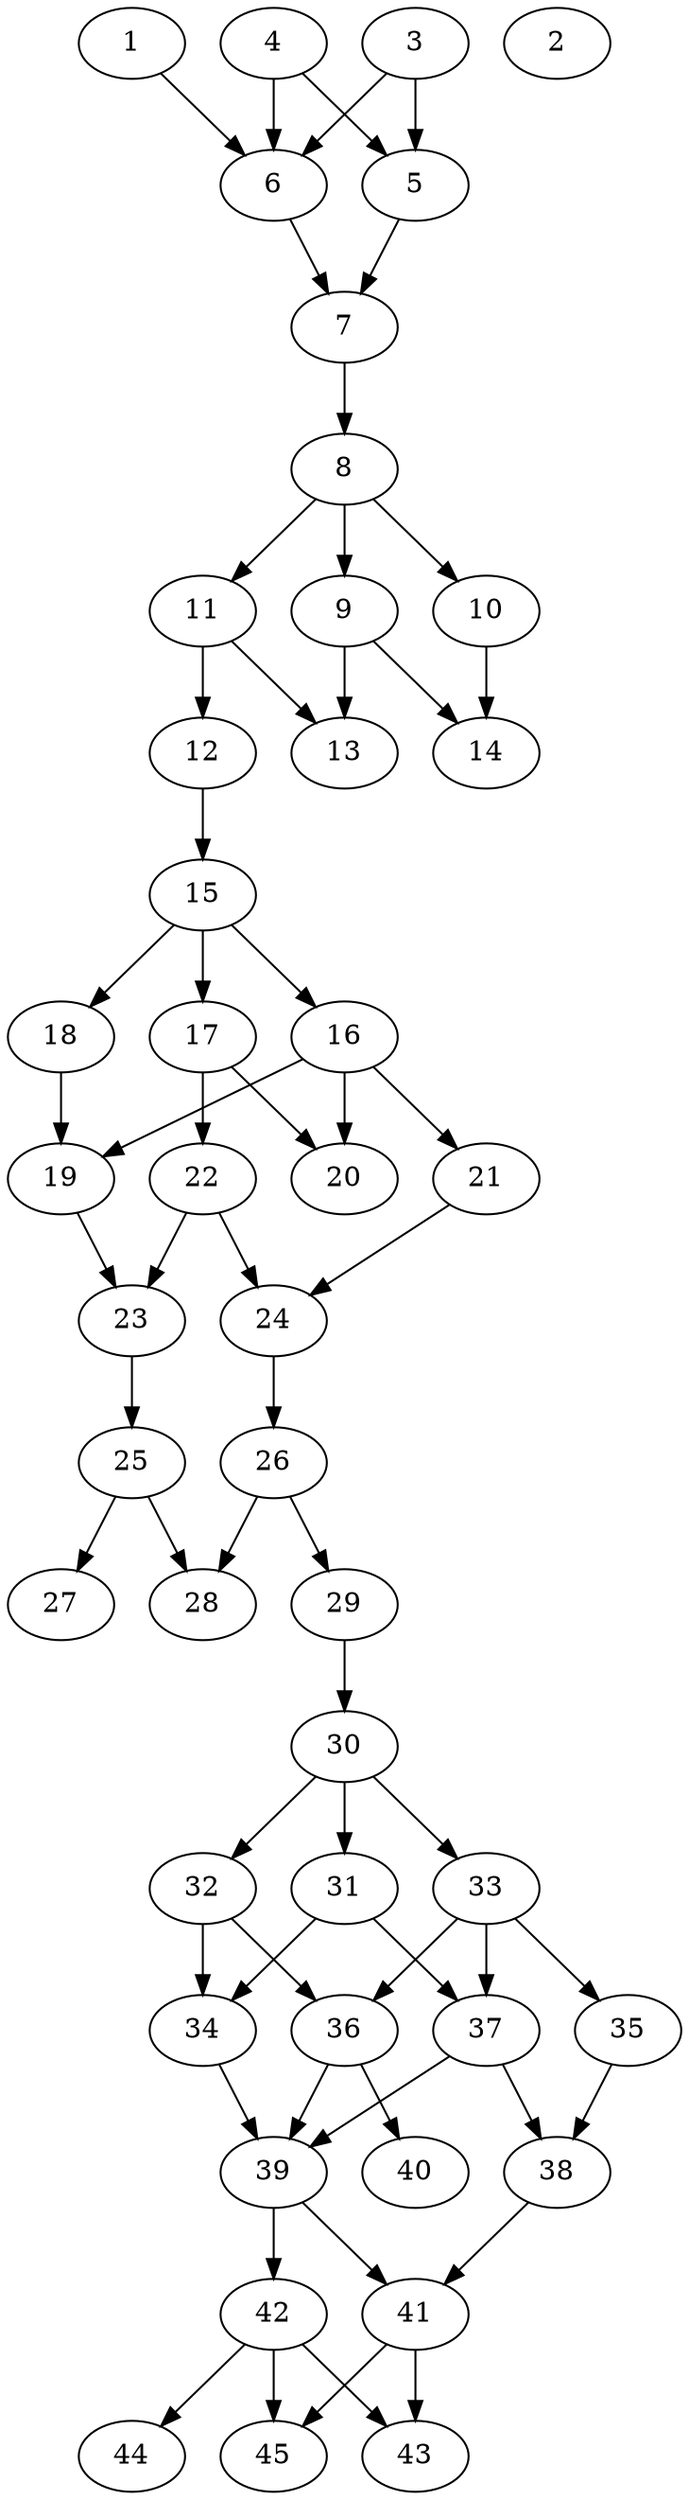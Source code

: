 // DAG automatically generated by daggen at Thu Oct  3 14:07:23 2019
// ./daggen --dot -n 45 --ccr 0.3 --fat 0.3 --regular 0.5 --density 0.6 --mindata 5242880 --maxdata 52428800 
digraph G {
  1 [size="133300907", alpha="0.11", expect_size="39990272"] 
  1 -> 6 [size ="39990272"]
  2 [size="128368640", alpha="0.04", expect_size="38510592"] 
  3 [size="58245120", alpha="0.05", expect_size="17473536"] 
  3 -> 5 [size ="17473536"]
  3 -> 6 [size ="17473536"]
  4 [size="107550720", alpha="0.11", expect_size="32265216"] 
  4 -> 5 [size ="32265216"]
  4 -> 6 [size ="32265216"]
  5 [size="25815040", alpha="0.16", expect_size="7744512"] 
  5 -> 7 [size ="7744512"]
  6 [size="32508587", alpha="0.10", expect_size="9752576"] 
  6 -> 7 [size ="9752576"]
  7 [size="126057813", alpha="0.05", expect_size="37817344"] 
  7 -> 8 [size ="37817344"]
  8 [size="103840427", alpha="0.09", expect_size="31152128"] 
  8 -> 9 [size ="31152128"]
  8 -> 10 [size ="31152128"]
  8 -> 11 [size ="31152128"]
  9 [size="63822507", alpha="0.00", expect_size="19146752"] 
  9 -> 13 [size ="19146752"]
  9 -> 14 [size ="19146752"]
  10 [size="40734720", alpha="0.07", expect_size="12220416"] 
  10 -> 14 [size ="12220416"]
  11 [size="166901760", alpha="0.01", expect_size="50070528"] 
  11 -> 12 [size ="50070528"]
  11 -> 13 [size ="50070528"]
  12 [size="99549867", alpha="0.08", expect_size="29864960"] 
  12 -> 15 [size ="29864960"]
  13 [size="128829440", alpha="0.18", expect_size="38648832"] 
  14 [size="166430720", alpha="0.07", expect_size="49929216"] 
  15 [size="96017067", alpha="0.15", expect_size="28805120"] 
  15 -> 16 [size ="28805120"]
  15 -> 17 [size ="28805120"]
  15 -> 18 [size ="28805120"]
  16 [size="61422933", alpha="0.05", expect_size="18426880"] 
  16 -> 19 [size ="18426880"]
  16 -> 20 [size ="18426880"]
  16 -> 21 [size ="18426880"]
  17 [size="138257067", alpha="0.16", expect_size="41477120"] 
  17 -> 20 [size ="41477120"]
  17 -> 22 [size ="41477120"]
  18 [size="174097067", alpha="0.14", expect_size="52229120"] 
  18 -> 19 [size ="52229120"]
  19 [size="86405120", alpha="0.13", expect_size="25921536"] 
  19 -> 23 [size ="25921536"]
  20 [size="89169920", alpha="0.07", expect_size="26750976"] 
  21 [size="145012053", alpha="0.15", expect_size="43503616"] 
  21 -> 24 [size ="43503616"]
  22 [size="156596907", alpha="0.18", expect_size="46979072"] 
  22 -> 23 [size ="46979072"]
  22 -> 24 [size ="46979072"]
  23 [size="65853440", alpha="0.05", expect_size="19756032"] 
  23 -> 25 [size ="19756032"]
  24 [size="50834773", alpha="0.04", expect_size="15250432"] 
  24 -> 26 [size ="15250432"]
  25 [size="103130453", alpha="0.05", expect_size="30939136"] 
  25 -> 27 [size ="30939136"]
  25 -> 28 [size ="30939136"]
  26 [size="61607253", alpha="0.07", expect_size="18482176"] 
  26 -> 28 [size ="18482176"]
  26 -> 29 [size ="18482176"]
  27 [size="97215147", alpha="0.03", expect_size="29164544"] 
  28 [size="66556587", alpha="0.10", expect_size="19966976"] 
  29 [size="18578773", alpha="0.03", expect_size="5573632"] 
  29 -> 30 [size ="5573632"]
  30 [size="119674880", alpha="0.18", expect_size="35902464"] 
  30 -> 31 [size ="35902464"]
  30 -> 32 [size ="35902464"]
  30 -> 33 [size ="35902464"]
  31 [size="171318613", alpha="0.13", expect_size="51395584"] 
  31 -> 34 [size ="51395584"]
  31 -> 37 [size ="51395584"]
  32 [size="132048213", alpha="0.18", expect_size="39614464"] 
  32 -> 34 [size ="39614464"]
  32 -> 36 [size ="39614464"]
  33 [size="112759467", alpha="0.18", expect_size="33827840"] 
  33 -> 35 [size ="33827840"]
  33 -> 36 [size ="33827840"]
  33 -> 37 [size ="33827840"]
  34 [size="154217813", alpha="0.16", expect_size="46265344"] 
  34 -> 39 [size ="46265344"]
  35 [size="31924907", alpha="0.04", expect_size="9577472"] 
  35 -> 38 [size ="9577472"]
  36 [size="68802560", alpha="0.18", expect_size="20640768"] 
  36 -> 39 [size ="20640768"]
  36 -> 40 [size ="20640768"]
  37 [size="122586453", alpha="0.08", expect_size="36775936"] 
  37 -> 38 [size ="36775936"]
  37 -> 39 [size ="36775936"]
  38 [size="144578560", alpha="0.17", expect_size="43373568"] 
  38 -> 41 [size ="43373568"]
  39 [size="63856640", alpha="0.15", expect_size="19156992"] 
  39 -> 41 [size ="19156992"]
  39 -> 42 [size ="19156992"]
  40 [size="84053333", alpha="0.02", expect_size="25216000"] 
  41 [size="71140693", alpha="0.05", expect_size="21342208"] 
  41 -> 43 [size ="21342208"]
  41 -> 45 [size ="21342208"]
  42 [size="174547627", alpha="0.06", expect_size="52364288"] 
  42 -> 43 [size ="52364288"]
  42 -> 44 [size ="52364288"]
  42 -> 45 [size ="52364288"]
  43 [size="161774933", alpha="0.13", expect_size="48532480"] 
  44 [size="144175787", alpha="0.04", expect_size="43252736"] 
  45 [size="113421653", alpha="0.07", expect_size="34026496"] 
}
